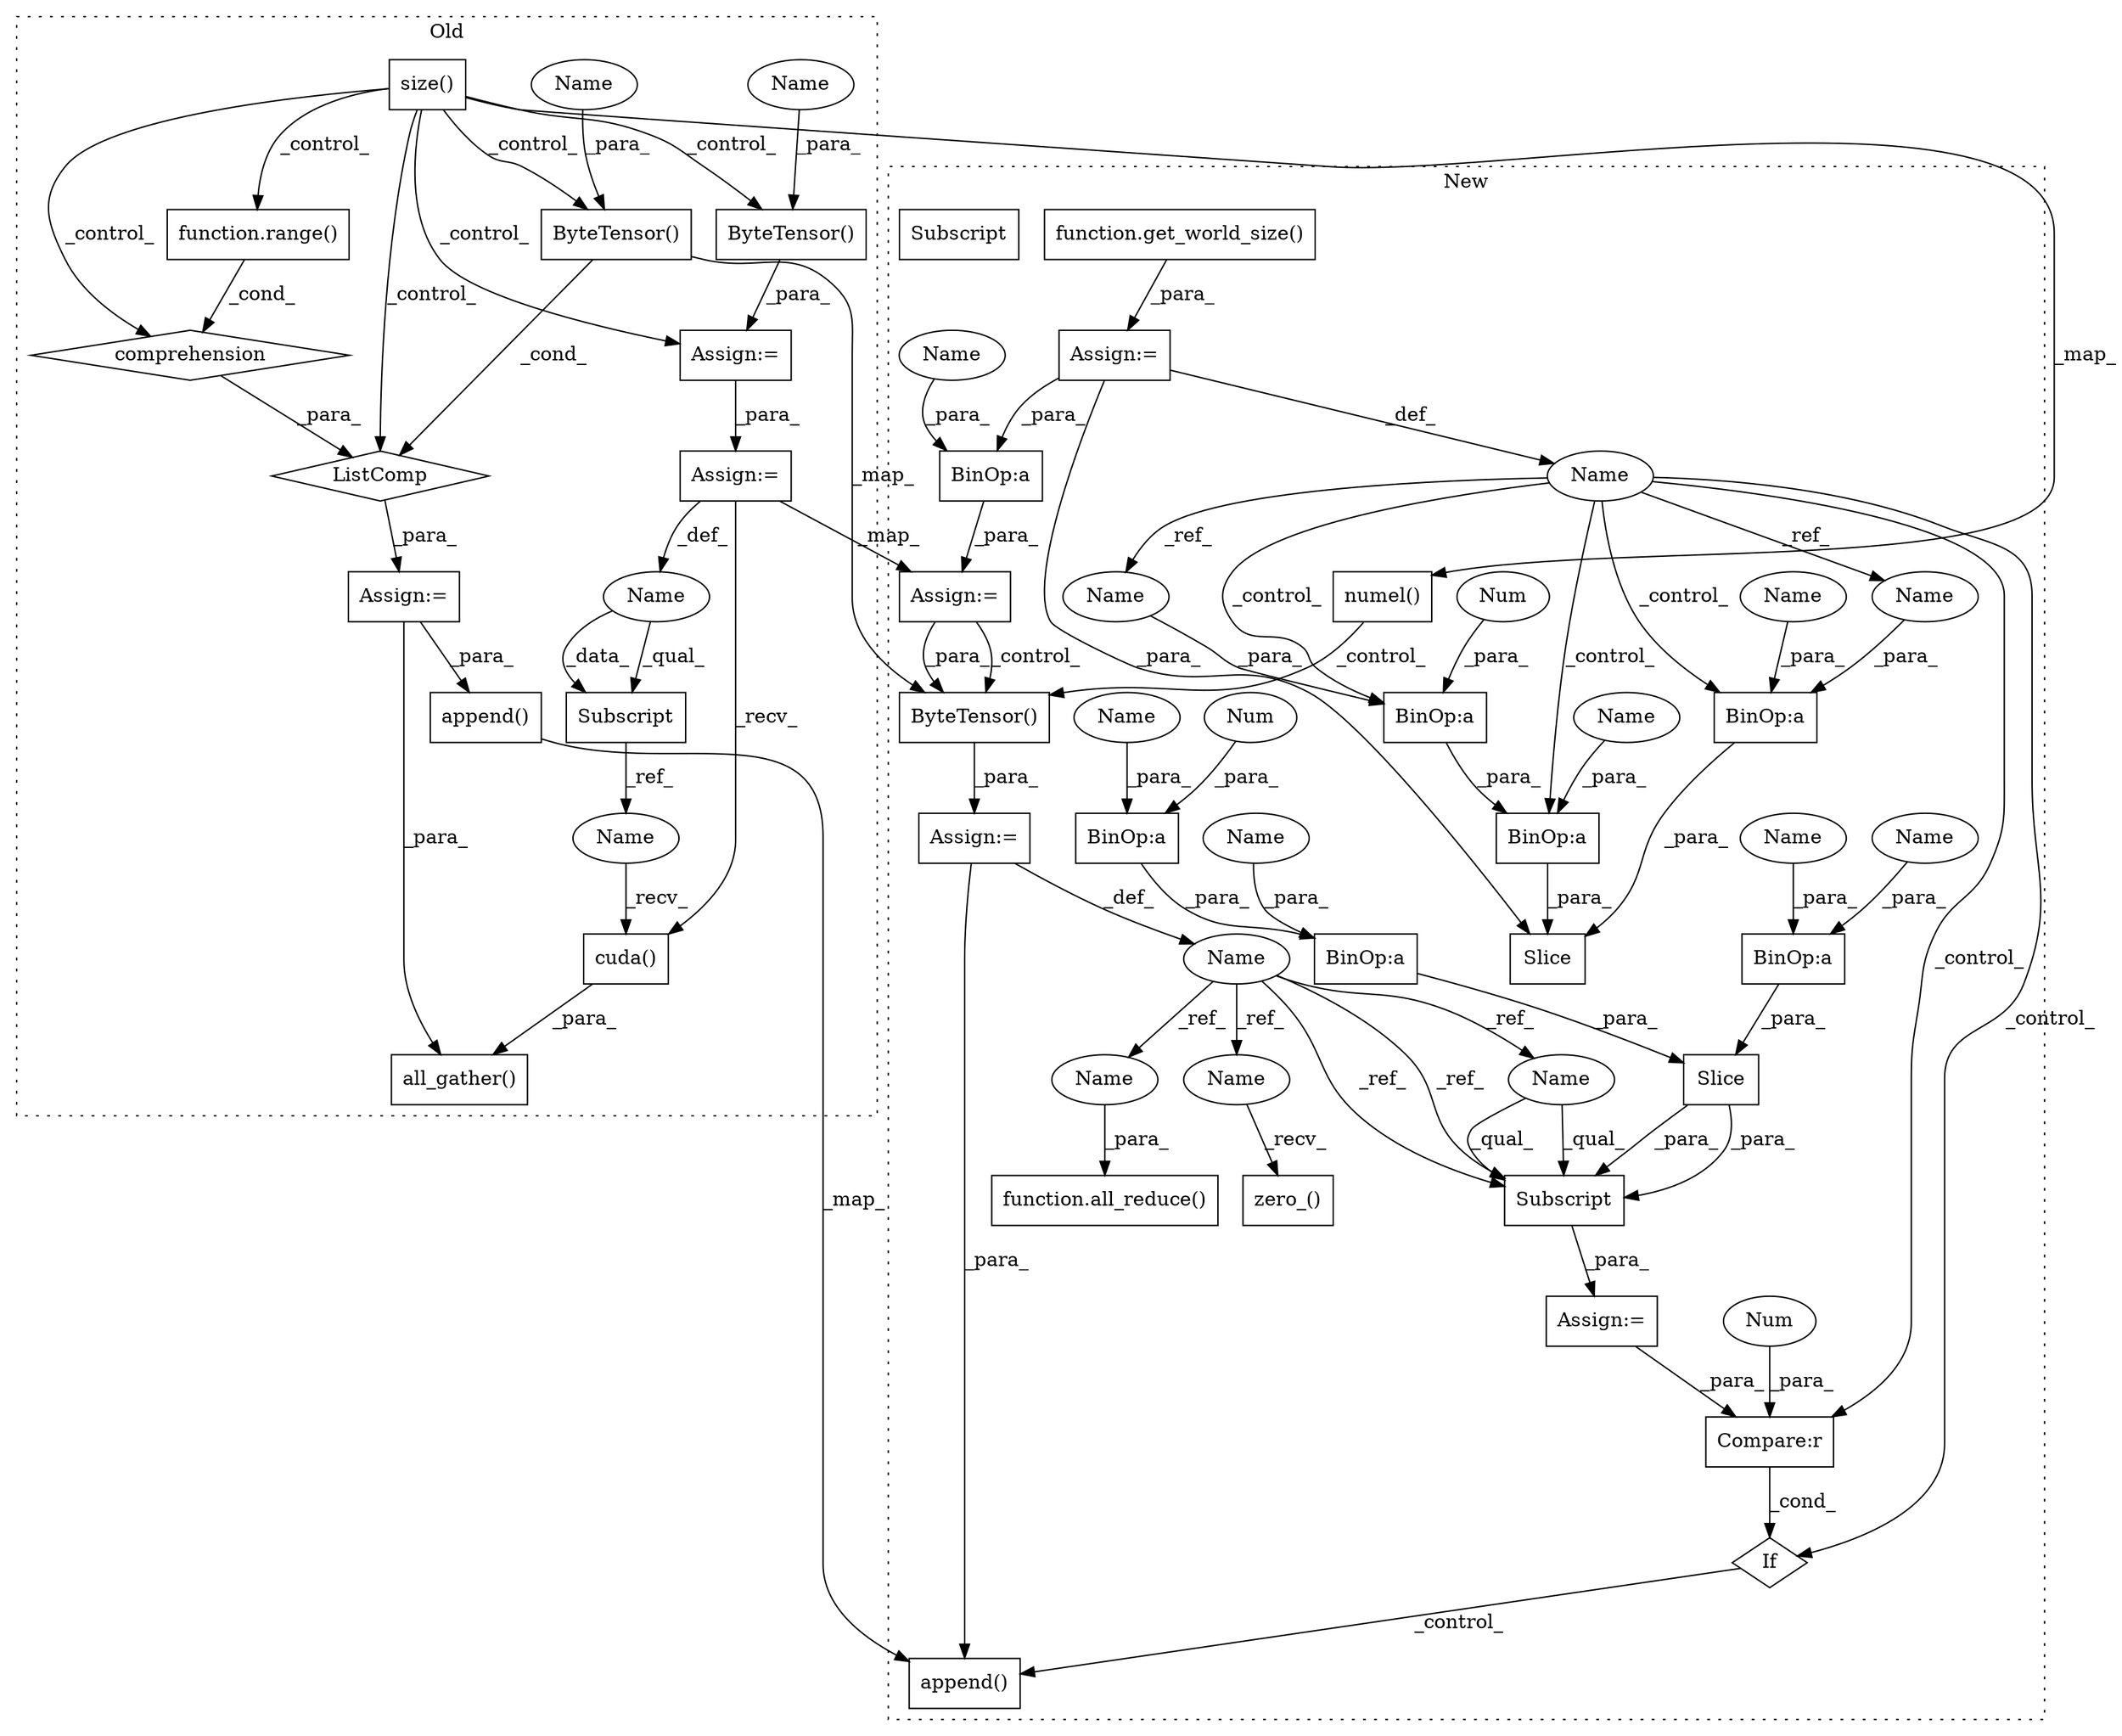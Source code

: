 digraph G {
subgraph cluster0 {
1 [label="function.range()" a="75" s="2148,2164" l="6,1" shape="box"];
12 [label="all_gather()" a="75" s="2639,2697" l="29,1" shape="box"];
13 [label="ByteTensor()" a="75" s="2010,2040" l="22,1" shape="box"];
14 [label="Subscript" a="63" s="2580,0" l="23,0" shape="box"];
16 [label="ByteTensor()" a="75" s="2095,2125" l="22,1" shape="box"];
18 [label="size()" a="75" s="1938" l="33" shape="box"];
21 [label="Name" a="87" s="2180" l="9" shape="ellipse"];
26 [label="ListComp" a="106" s="2081" l="94" shape="diamond"];
31 [label="comprehension" a="45" s="2139" l="3" shape="diamond"];
33 [label="Assign:=" a="68" s="2007" l="3" shape="box"];
35 [label="Assign:=" a="68" s="2234" l="3" shape="box"];
36 [label="cuda()" a="75" s="2681" l="16" shape="box"];
37 [label="Assign:=" a="68" s="2189" l="3" shape="box"];
40 [label="append()" a="75" s="2869,2946" l="27,10" shape="box"];
53 [label="Name" a="87" s="2681" l="9" shape="ellipse"];
56 [label="Name" a="87" s="2032" l="8" shape="ellipse"];
57 [label="Name" a="87" s="2117" l="8" shape="ellipse"];
label = "Old";
style="dotted";
}
subgraph cluster1 {
2 [label="function.get_world_size()" a="75" s="3290" l="16" shape="box"];
3 [label="If" a="96" s="4259" l="3" shape="diamond"];
4 [label="function.all_reduce()" a="75" s="4030,4047" l="11,14" shape="box"];
5 [label="Name" a="87" s="3532" l="6" shape="ellipse"];
6 [label="zero_()" a="75" s="3569" l="14" shape="box"];
7 [label="BinOp:a" a="82" s="3334" l="3" shape="box"];
8 [label="BinOp:a" a="82" s="4140" l="3" shape="box"];
9 [label="BinOp:a" a="82" s="4161" l="3" shape="box"];
10 [label="BinOp:a" a="82" s="4156" l="3" shape="box"];
11 [label="Subscript" a="63" s="3802,0" l="47,0" shape="box"];
15 [label="ByteTensor()" a="75" s="3493,3526" l="22,1" shape="box"];
17 [label="numel()" a="75" s="3412" l="31" shape="box"];
19 [label="Compare:r" a="40" s="4262" l="8" shape="box"];
20 [label="Slice" a="80" s="4139" l="33" shape="box"];
22 [label="BinOp:a" a="82" s="3837" l="3" shape="box"];
23 [label="BinOp:a" a="82" s="3813" l="3" shape="box"];
24 [label="BinOp:a" a="82" s="3832" l="3" shape="box"];
25 [label="Slice" a="80" s="3809" l="39" shape="box"];
27 [label="Num" a="76" s="3835" l="1" shape="ellipse"];
28 [label="Num" a="76" s="4269" l="1" shape="ellipse"];
29 [label="Num" a="76" s="4159" l="1" shape="ellipse"];
30 [label="Assign:=" a="68" s="3287" l="3" shape="box"];
32 [label="Assign:=" a="68" s="3799" l="3" shape="box"];
34 [label="Assign:=" a="68" s="3538" l="3" shape="box"];
38 [label="Assign:=" a="68" s="3323" l="3" shape="box"];
39 [label="append()" a="75" s="4284,4365" l="31,14" shape="box"];
41 [label="Name" a="87" s="4087" l="1" shape="ellipse"];
42 [label="Name" a="87" s="3569" l="6" shape="ellipse"];
43 [label="Name" a="87" s="3802" l="6" shape="ellipse"];
44 [label="Subscript" a="63" s="3802,0" l="47,0" shape="box"];
45 [label="Name" a="87" s="4041" l="6" shape="ellipse"];
46 [label="Name" a="87" s="3840" l="8" shape="ellipse"];
47 [label="Name" a="87" s="4143" l="8" shape="ellipse"];
48 [label="Name" a="87" s="3326" l="8" shape="ellipse"];
49 [label="Name" a="87" s="4164" l="8" shape="ellipse"];
50 [label="Name" a="87" s="3816" l="8" shape="ellipse"];
51 [label="Name" a="87" s="4139" l="1" shape="ellipse"];
52 [label="Name" a="87" s="4155" l="1" shape="ellipse"];
54 [label="Name" a="87" s="3809" l="4" shape="ellipse"];
55 [label="Name" a="87" s="3828" l="4" shape="ellipse"];
label = "New";
style="dotted";
}
1 -> 31 [label="_cond_"];
2 -> 30 [label="_para_"];
3 -> 39 [label="_control_"];
5 -> 43 [label="_ref_"];
5 -> 45 [label="_ref_"];
5 -> 44 [label="_ref_"];
5 -> 44 [label="_ref_"];
5 -> 42 [label="_ref_"];
7 -> 38 [label="_para_"];
8 -> 20 [label="_para_"];
9 -> 20 [label="_para_"];
10 -> 9 [label="_para_"];
13 -> 33 [label="_para_"];
14 -> 53 [label="_ref_"];
15 -> 34 [label="_para_"];
16 -> 26 [label="_cond_"];
16 -> 15 [label="_map_"];
17 -> 15 [label="_control_"];
18 -> 16 [label="_control_"];
18 -> 31 [label="_control_"];
18 -> 17 [label="_map_"];
18 -> 1 [label="_control_"];
18 -> 13 [label="_control_"];
18 -> 33 [label="_control_"];
18 -> 26 [label="_control_"];
19 -> 3 [label="_cond_"];
21 -> 14 [label="_data_"];
21 -> 14 [label="_qual_"];
22 -> 25 [label="_para_"];
23 -> 25 [label="_para_"];
24 -> 22 [label="_para_"];
25 -> 44 [label="_para_"];
25 -> 44 [label="_para_"];
26 -> 35 [label="_para_"];
27 -> 24 [label="_para_"];
28 -> 19 [label="_para_"];
29 -> 10 [label="_para_"];
30 -> 20 [label="_para_"];
30 -> 41 [label="_def_"];
30 -> 7 [label="_para_"];
31 -> 26 [label="_para_"];
32 -> 19 [label="_para_"];
33 -> 37 [label="_para_"];
34 -> 5 [label="_def_"];
34 -> 39 [label="_para_"];
35 -> 40 [label="_para_"];
35 -> 12 [label="_para_"];
36 -> 12 [label="_para_"];
37 -> 21 [label="_def_"];
37 -> 36 [label="_recv_"];
37 -> 38 [label="_map_"];
38 -> 15 [label="_para_"];
38 -> 15 [label="_control_"];
40 -> 39 [label="_map_"];
41 -> 52 [label="_ref_"];
41 -> 8 [label="_control_"];
41 -> 9 [label="_control_"];
41 -> 10 [label="_control_"];
41 -> 3 [label="_control_"];
41 -> 19 [label="_control_"];
41 -> 51 [label="_ref_"];
42 -> 6 [label="_recv_"];
43 -> 44 [label="_qual_"];
43 -> 44 [label="_qual_"];
44 -> 32 [label="_para_"];
45 -> 4 [label="_para_"];
46 -> 22 [label="_para_"];
47 -> 8 [label="_para_"];
48 -> 7 [label="_para_"];
49 -> 9 [label="_para_"];
50 -> 23 [label="_para_"];
51 -> 8 [label="_para_"];
52 -> 10 [label="_para_"];
53 -> 36 [label="_recv_"];
54 -> 23 [label="_para_"];
55 -> 24 [label="_para_"];
56 -> 13 [label="_para_"];
57 -> 16 [label="_para_"];
}